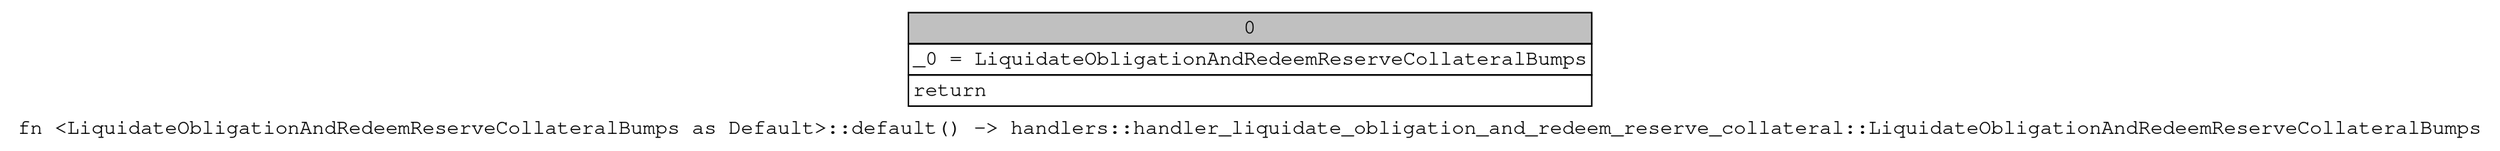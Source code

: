 digraph Mir_0_4581 {
    graph [fontname="Courier, monospace"];
    node [fontname="Courier, monospace"];
    edge [fontname="Courier, monospace"];
    label=<fn &lt;LiquidateObligationAndRedeemReserveCollateralBumps as Default&gt;::default() -&gt; handlers::handler_liquidate_obligation_and_redeem_reserve_collateral::LiquidateObligationAndRedeemReserveCollateralBumps<br align="left"/>>;
    bb0__0_4581 [shape="none", label=<<table border="0" cellborder="1" cellspacing="0"><tr><td bgcolor="gray" align="center" colspan="1">0</td></tr><tr><td align="left" balign="left">_0 = LiquidateObligationAndRedeemReserveCollateralBumps<br/></td></tr><tr><td align="left">return</td></tr></table>>];
}
